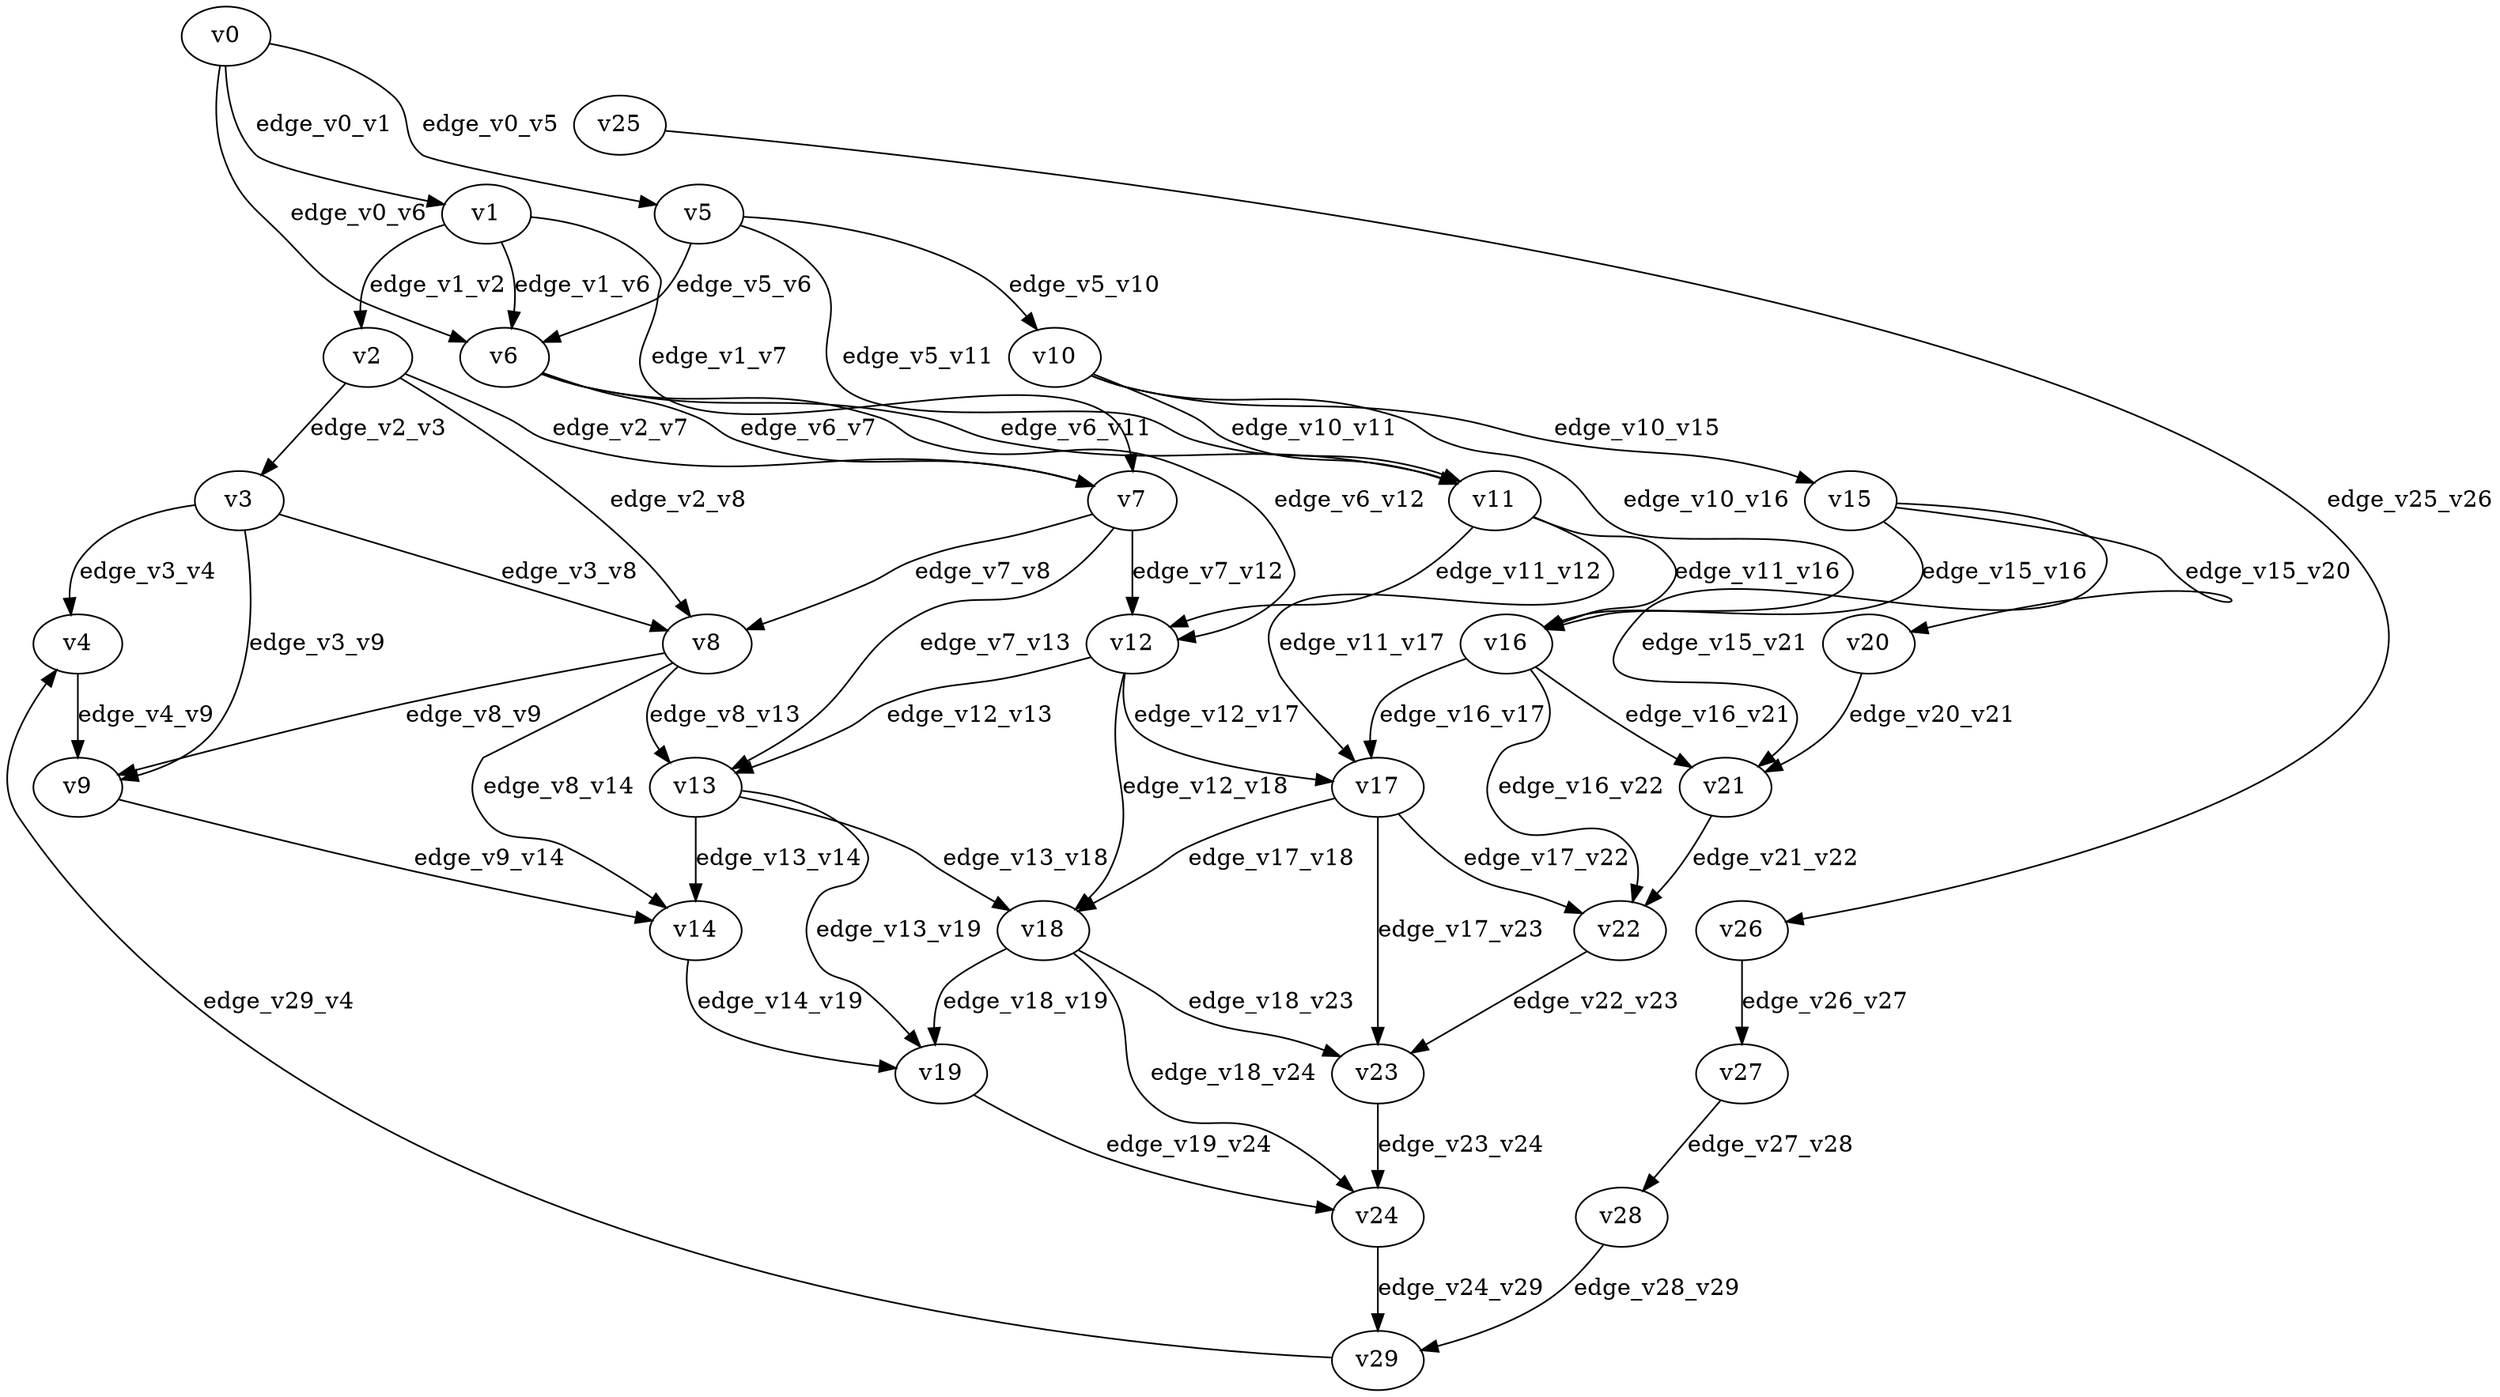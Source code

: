digraph test037 {
    // Discounted game test case
    // Vertex properties: name [player=X]
    // Edge properties: [weight=Y, discount=Z]

    v0 [name="v0", player=1];
    v1 [name="v1", player=0];
    v2 [name="v2", player=1];
    v3 [name="v3", player=1];
    v4 [name="v4", player=0];
    v5 [name="v5", player=0];
    v6 [name="v6", player=1];
    v7 [name="v7", player=1];
    v8 [name="v8", player=1];
    v9 [name="v9", player=1];
    v10 [name="v10", player=1];
    v11 [name="v11", player=1];
    v12 [name="v12", player=1];
    v13 [name="v13", player=1];
    v14 [name="v14", player=0];
    v15 [name="v15", player=0];
    v16 [name="v16", player=0];
    v17 [name="v17", player=0];
    v18 [name="v18", player=1];
    v19 [name="v19", player=0];
    v20 [name="v20", player=0];
    v21 [name="v21", player=0];
    v22 [name="v22", player=1];
    v23 [name="v23", player=0];
    v24 [name="v24", player=1];
    v25 [name="v25", player=1];
    v26 [name="v26", player=0];
    v27 [name="v27", player=1];
    v28 [name="v28", player=0];
    v29 [name="v29", player=1];

    v0 -> v1 [label="edge_v0_v1", weight=-3.81, discount=0.496];
    v0 -> v5 [label="edge_v0_v5", weight=-3.88, discount=0.496];
    v0 -> v6 [label="edge_v0_v6", weight=-2.28, discount=0.496];
    v1 -> v2 [label="edge_v1_v2", weight=-0.87, discount=0.496];
    v1 -> v6 [label="edge_v1_v6", weight=-0.88, discount=0.496];
    v1 -> v7 [label="edge_v1_v7", weight=-2.76, discount=0.496];
    v2 -> v3 [label="edge_v2_v3", weight=-0.63, discount=0.496];
    v2 -> v7 [label="edge_v2_v7", weight=-0.15, discount=0.496];
    v2 -> v8 [label="edge_v2_v8", weight=-1.97, discount=0.496];
    v3 -> v4 [label="edge_v3_v4", weight=-1.42, discount=0.496];
    v3 -> v8 [label="edge_v3_v8", weight=0.08, discount=0.496];
    v3 -> v9 [label="edge_v3_v9", weight=1.97, discount=0.496];
    v4 -> v9 [label="edge_v4_v9", weight=2.34, discount=0.496];
    v5 -> v6 [label="edge_v5_v6", weight=-0.38, discount=0.496];
    v5 -> v10 [label="edge_v5_v10", weight=-3.07, discount=0.496];
    v5 -> v11 [label="edge_v5_v11", weight=-1.90, discount=0.496];
    v6 -> v7 [label="edge_v6_v7", weight=-2.06, discount=0.496];
    v6 -> v11 [label="edge_v6_v11", weight=-1.43, discount=0.496];
    v6 -> v12 [label="edge_v6_v12", weight=-2.13, discount=0.496];
    v7 -> v8 [label="edge_v7_v8", weight=0.07, discount=0.496];
    v7 -> v12 [label="edge_v7_v12", weight=1.98, discount=0.496];
    v7 -> v13 [label="edge_v7_v13", weight=-0.83, discount=0.496];
    v8 -> v9 [label="edge_v8_v9", weight=0.18, discount=0.496];
    v8 -> v13 [label="edge_v8_v13", weight=0.79, discount=0.496];
    v8 -> v14 [label="edge_v8_v14", weight=-0.57, discount=0.496];
    v9 -> v14 [label="edge_v9_v14", weight=0.79, discount=0.496];
    v10 -> v11 [label="edge_v10_v11", weight=-1.93, discount=0.496];
    v10 -> v15 [label="edge_v10_v15", weight=0.87, discount=0.496];
    v10 -> v16 [label="edge_v10_v16", weight=-0.19, discount=0.496];
    v11 -> v12 [label="edge_v11_v12", weight=0.44, discount=0.496];
    v11 -> v16 [label="edge_v11_v16", weight=-1.84, discount=0.496];
    v11 -> v17 [label="edge_v11_v17", weight=-0.98, discount=0.496];
    v12 -> v13 [label="edge_v12_v13", weight=1.75, discount=0.496];
    v12 -> v17 [label="edge_v12_v17", weight=2.20, discount=0.496];
    v12 -> v18 [label="edge_v12_v18", weight=-0.40, discount=0.496];
    v13 -> v14 [label="edge_v13_v14", weight=3.76, discount=0.496];
    v13 -> v18 [label="edge_v13_v18", weight=0.25, discount=0.496];
    v13 -> v19 [label="edge_v13_v19", weight=-0.84, discount=0.496];
    v14 -> v19 [label="edge_v14_v19", weight=1.27, discount=0.496];
    v15 -> v16 [label="edge_v15_v16", weight=-0.61, discount=0.496];
    v15 -> v20 [label="edge_v15_v20", weight=-1.80, discount=0.496];
    v15 -> v21 [label="edge_v15_v21", weight=-0.59, discount=0.496];
    v16 -> v17 [label="edge_v16_v17", weight=2.47, discount=0.496];
    v16 -> v21 [label="edge_v16_v21", weight=2.11, discount=0.496];
    v16 -> v22 [label="edge_v16_v22", weight=-1.74, discount=0.496];
    v17 -> v18 [label="edge_v17_v18", weight=1.51, discount=0.496];
    v17 -> v22 [label="edge_v17_v22", weight=1.22, discount=0.496];
    v17 -> v23 [label="edge_v17_v23", weight=4.44, discount=0.496];
    v18 -> v19 [label="edge_v18_v19", weight=4.05, discount=0.496];
    v18 -> v23 [label="edge_v18_v23", weight=2.44, discount=0.496];
    v18 -> v24 [label="edge_v18_v24", weight=0.93, discount=0.496];
    v19 -> v24 [label="edge_v19_v24", weight=3.22, discount=0.496];
    v20 -> v21 [label="edge_v20_v21", weight=2.42, discount=0.496];
    v21 -> v22 [label="edge_v21_v22", weight=2.33, discount=0.496];
    v22 -> v23 [label="edge_v22_v23", weight=3.18, discount=0.496];
    v23 -> v24 [label="edge_v23_v24", weight=4.50, discount=0.496];
    v25 -> v26 [label="edge_v25_v26", weight=0.32, discount=0.496];
    v26 -> v27 [label="edge_v26_v27", weight=4.84, discount=0.496];
    v27 -> v28 [label="edge_v27_v28", weight=3.97, discount=0.496];
    v28 -> v29 [label="edge_v28_v29", weight=3.65, discount=0.496];
    v24 -> v29 [label="edge_v24_v29", weight=4.00, discount=0.496];
    v29 -> v4 [label="edge_v29_v4", weight=-3.15, discount=0.496];
}
